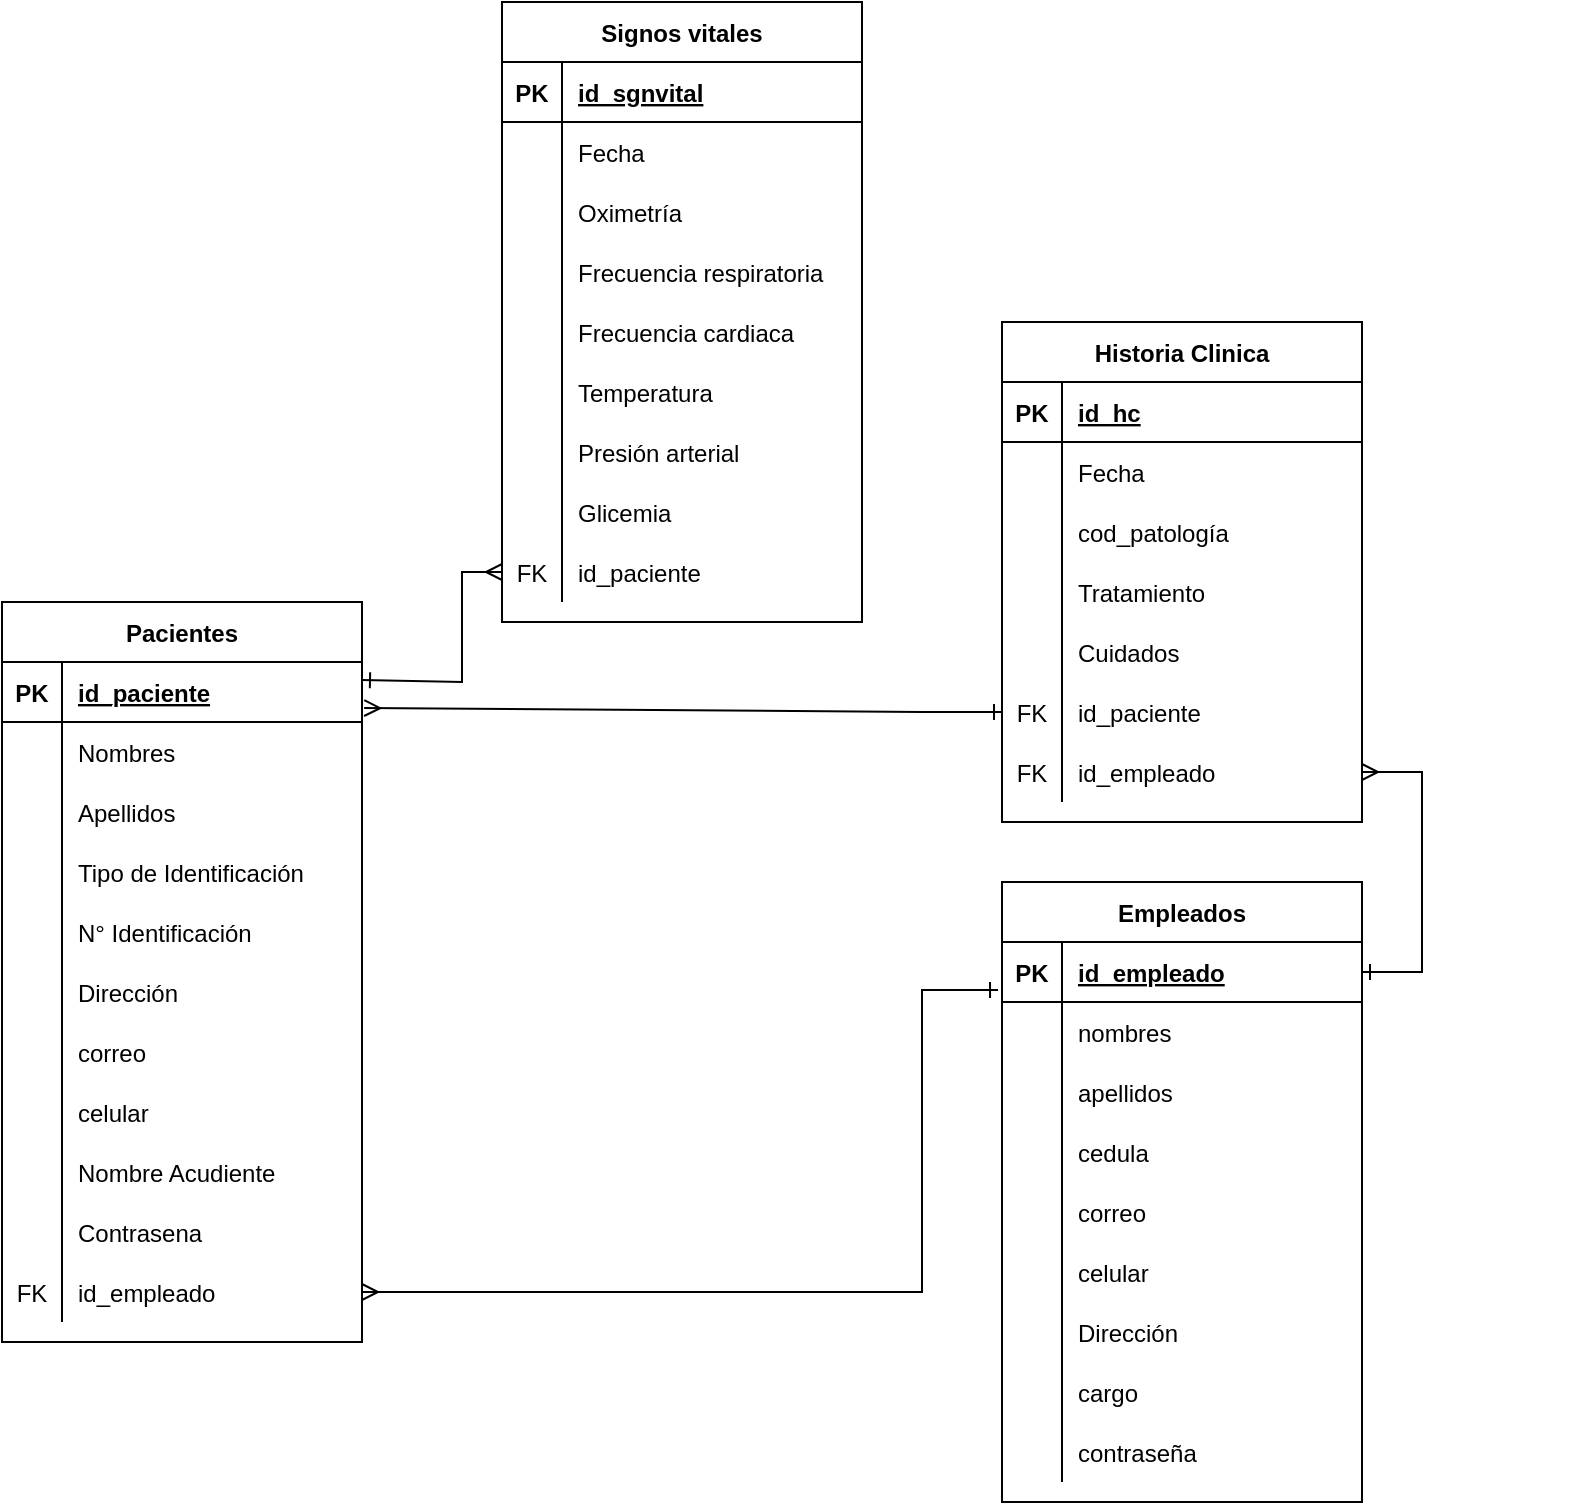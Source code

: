 <mxfile version="20.2.3" type="device"><diagram id="NNz3DD8L7ou6zCkOZiAb" name="Page-1"><mxGraphModel dx="794" dy="517" grid="1" gridSize="10" guides="1" tooltips="1" connect="1" arrows="1" fold="1" page="1" pageScale="1" pageWidth="1169" pageHeight="827" math="0" shadow="0"><root><mxCell id="0"/><mxCell id="1" parent="0"/><mxCell id="IgDiaBnBd-yjYz9Tlfdl-1" value="Empleados" style="shape=table;startSize=30;container=1;collapsible=1;childLayout=tableLayout;fixedRows=1;rowLines=0;fontStyle=1;align=center;resizeLast=1;" parent="1" vertex="1"><mxGeometry x="640" y="460" width="180" height="310" as="geometry"/></mxCell><mxCell id="IgDiaBnBd-yjYz9Tlfdl-2" value="" style="shape=tableRow;horizontal=0;startSize=0;swimlaneHead=0;swimlaneBody=0;fillColor=none;collapsible=0;dropTarget=0;points=[[0,0.5],[1,0.5]];portConstraint=eastwest;top=0;left=0;right=0;bottom=1;" parent="IgDiaBnBd-yjYz9Tlfdl-1" vertex="1"><mxGeometry y="30" width="180" height="30" as="geometry"/></mxCell><mxCell id="IgDiaBnBd-yjYz9Tlfdl-3" value="PK" style="shape=partialRectangle;connectable=0;fillColor=none;top=0;left=0;bottom=0;right=0;fontStyle=1;overflow=hidden;" parent="IgDiaBnBd-yjYz9Tlfdl-2" vertex="1"><mxGeometry width="30" height="30" as="geometry"><mxRectangle width="30" height="30" as="alternateBounds"/></mxGeometry></mxCell><mxCell id="IgDiaBnBd-yjYz9Tlfdl-4" value="id_empleado" style="shape=partialRectangle;connectable=0;fillColor=none;top=0;left=0;bottom=0;right=0;align=left;spacingLeft=6;fontStyle=5;overflow=hidden;" parent="IgDiaBnBd-yjYz9Tlfdl-2" vertex="1"><mxGeometry x="30" width="150" height="30" as="geometry"><mxRectangle width="150" height="30" as="alternateBounds"/></mxGeometry></mxCell><mxCell id="IgDiaBnBd-yjYz9Tlfdl-5" value="" style="shape=tableRow;horizontal=0;startSize=0;swimlaneHead=0;swimlaneBody=0;fillColor=none;collapsible=0;dropTarget=0;points=[[0,0.5],[1,0.5]];portConstraint=eastwest;top=0;left=0;right=0;bottom=0;" parent="IgDiaBnBd-yjYz9Tlfdl-1" vertex="1"><mxGeometry y="60" width="180" height="30" as="geometry"/></mxCell><mxCell id="IgDiaBnBd-yjYz9Tlfdl-6" value="" style="shape=partialRectangle;connectable=0;fillColor=none;top=0;left=0;bottom=0;right=0;editable=1;overflow=hidden;" parent="IgDiaBnBd-yjYz9Tlfdl-5" vertex="1"><mxGeometry width="30" height="30" as="geometry"><mxRectangle width="30" height="30" as="alternateBounds"/></mxGeometry></mxCell><mxCell id="IgDiaBnBd-yjYz9Tlfdl-7" value="nombres" style="shape=partialRectangle;connectable=0;fillColor=none;top=0;left=0;bottom=0;right=0;align=left;spacingLeft=6;overflow=hidden;" parent="IgDiaBnBd-yjYz9Tlfdl-5" vertex="1"><mxGeometry x="30" width="150" height="30" as="geometry"><mxRectangle width="150" height="30" as="alternateBounds"/></mxGeometry></mxCell><mxCell id="IgDiaBnBd-yjYz9Tlfdl-8" value="" style="shape=tableRow;horizontal=0;startSize=0;swimlaneHead=0;swimlaneBody=0;fillColor=none;collapsible=0;dropTarget=0;points=[[0,0.5],[1,0.5]];portConstraint=eastwest;top=0;left=0;right=0;bottom=0;" parent="IgDiaBnBd-yjYz9Tlfdl-1" vertex="1"><mxGeometry y="90" width="180" height="30" as="geometry"/></mxCell><mxCell id="IgDiaBnBd-yjYz9Tlfdl-9" value="" style="shape=partialRectangle;connectable=0;fillColor=none;top=0;left=0;bottom=0;right=0;editable=1;overflow=hidden;" parent="IgDiaBnBd-yjYz9Tlfdl-8" vertex="1"><mxGeometry width="30" height="30" as="geometry"><mxRectangle width="30" height="30" as="alternateBounds"/></mxGeometry></mxCell><mxCell id="IgDiaBnBd-yjYz9Tlfdl-10" value="apellidos" style="shape=partialRectangle;connectable=0;fillColor=none;top=0;left=0;bottom=0;right=0;align=left;spacingLeft=6;overflow=hidden;" parent="IgDiaBnBd-yjYz9Tlfdl-8" vertex="1"><mxGeometry x="30" width="150" height="30" as="geometry"><mxRectangle width="150" height="30" as="alternateBounds"/></mxGeometry></mxCell><mxCell id="s53nAYdj-gUBfBpe8zbl-1" value="" style="shape=tableRow;horizontal=0;startSize=0;swimlaneHead=0;swimlaneBody=0;fillColor=none;collapsible=0;dropTarget=0;points=[[0,0.5],[1,0.5]];portConstraint=eastwest;top=0;left=0;right=0;bottom=0;" parent="IgDiaBnBd-yjYz9Tlfdl-1" vertex="1"><mxGeometry y="120" width="180" height="30" as="geometry"/></mxCell><mxCell id="s53nAYdj-gUBfBpe8zbl-2" value="" style="shape=partialRectangle;connectable=0;fillColor=none;top=0;left=0;bottom=0;right=0;editable=1;overflow=hidden;" parent="s53nAYdj-gUBfBpe8zbl-1" vertex="1"><mxGeometry width="30" height="30" as="geometry"><mxRectangle width="30" height="30" as="alternateBounds"/></mxGeometry></mxCell><mxCell id="s53nAYdj-gUBfBpe8zbl-3" value="cedula" style="shape=partialRectangle;connectable=0;fillColor=none;top=0;left=0;bottom=0;right=0;align=left;spacingLeft=6;overflow=hidden;" parent="s53nAYdj-gUBfBpe8zbl-1" vertex="1"><mxGeometry x="30" width="150" height="30" as="geometry"><mxRectangle width="150" height="30" as="alternateBounds"/></mxGeometry></mxCell><mxCell id="s53nAYdj-gUBfBpe8zbl-4" value="" style="shape=tableRow;horizontal=0;startSize=0;swimlaneHead=0;swimlaneBody=0;fillColor=none;collapsible=0;dropTarget=0;points=[[0,0.5],[1,0.5]];portConstraint=eastwest;top=0;left=0;right=0;bottom=0;" parent="IgDiaBnBd-yjYz9Tlfdl-1" vertex="1"><mxGeometry y="150" width="180" height="30" as="geometry"/></mxCell><mxCell id="s53nAYdj-gUBfBpe8zbl-5" value="" style="shape=partialRectangle;connectable=0;fillColor=none;top=0;left=0;bottom=0;right=0;editable=1;overflow=hidden;" parent="s53nAYdj-gUBfBpe8zbl-4" vertex="1"><mxGeometry width="30" height="30" as="geometry"><mxRectangle width="30" height="30" as="alternateBounds"/></mxGeometry></mxCell><mxCell id="s53nAYdj-gUBfBpe8zbl-6" value="correo" style="shape=partialRectangle;connectable=0;fillColor=none;top=0;left=0;bottom=0;right=0;align=left;spacingLeft=6;overflow=hidden;" parent="s53nAYdj-gUBfBpe8zbl-4" vertex="1"><mxGeometry x="30" width="150" height="30" as="geometry"><mxRectangle width="150" height="30" as="alternateBounds"/></mxGeometry></mxCell><mxCell id="s53nAYdj-gUBfBpe8zbl-25" value="" style="shape=tableRow;horizontal=0;startSize=0;swimlaneHead=0;swimlaneBody=0;fillColor=none;collapsible=0;dropTarget=0;points=[[0,0.5],[1,0.5]];portConstraint=eastwest;top=0;left=0;right=0;bottom=0;" parent="IgDiaBnBd-yjYz9Tlfdl-1" vertex="1"><mxGeometry y="180" width="180" height="30" as="geometry"/></mxCell><mxCell id="s53nAYdj-gUBfBpe8zbl-26" value="" style="shape=partialRectangle;connectable=0;fillColor=none;top=0;left=0;bottom=0;right=0;editable=1;overflow=hidden;" parent="s53nAYdj-gUBfBpe8zbl-25" vertex="1"><mxGeometry width="30" height="30" as="geometry"><mxRectangle width="30" height="30" as="alternateBounds"/></mxGeometry></mxCell><mxCell id="s53nAYdj-gUBfBpe8zbl-27" value="celular" style="shape=partialRectangle;connectable=0;fillColor=none;top=0;left=0;bottom=0;right=0;align=left;spacingLeft=6;overflow=hidden;" parent="s53nAYdj-gUBfBpe8zbl-25" vertex="1"><mxGeometry x="30" width="150" height="30" as="geometry"><mxRectangle width="150" height="30" as="alternateBounds"/></mxGeometry></mxCell><mxCell id="s53nAYdj-gUBfBpe8zbl-7" value="" style="shape=tableRow;horizontal=0;startSize=0;swimlaneHead=0;swimlaneBody=0;fillColor=none;collapsible=0;dropTarget=0;points=[[0,0.5],[1,0.5]];portConstraint=eastwest;top=0;left=0;right=0;bottom=0;" parent="IgDiaBnBd-yjYz9Tlfdl-1" vertex="1"><mxGeometry y="210" width="180" height="30" as="geometry"/></mxCell><mxCell id="s53nAYdj-gUBfBpe8zbl-8" value="" style="shape=partialRectangle;connectable=0;fillColor=none;top=0;left=0;bottom=0;right=0;editable=1;overflow=hidden;" parent="s53nAYdj-gUBfBpe8zbl-7" vertex="1"><mxGeometry width="30" height="30" as="geometry"><mxRectangle width="30" height="30" as="alternateBounds"/></mxGeometry></mxCell><mxCell id="s53nAYdj-gUBfBpe8zbl-9" value="Dirección" style="shape=partialRectangle;connectable=0;fillColor=none;top=0;left=0;bottom=0;right=0;align=left;spacingLeft=6;overflow=hidden;" parent="s53nAYdj-gUBfBpe8zbl-7" vertex="1"><mxGeometry x="30" width="150" height="30" as="geometry"><mxRectangle width="150" height="30" as="alternateBounds"/></mxGeometry></mxCell><mxCell id="wLMt047ttv6mFF1Xsmte-7" value="" style="shape=tableRow;horizontal=0;startSize=0;swimlaneHead=0;swimlaneBody=0;fillColor=none;collapsible=0;dropTarget=0;points=[[0,0.5],[1,0.5]];portConstraint=eastwest;top=0;left=0;right=0;bottom=0;" parent="IgDiaBnBd-yjYz9Tlfdl-1" vertex="1"><mxGeometry y="240" width="180" height="30" as="geometry"/></mxCell><mxCell id="wLMt047ttv6mFF1Xsmte-8" value="" style="shape=partialRectangle;connectable=0;fillColor=none;top=0;left=0;bottom=0;right=0;editable=1;overflow=hidden;" parent="wLMt047ttv6mFF1Xsmte-7" vertex="1"><mxGeometry width="30" height="30" as="geometry"><mxRectangle width="30" height="30" as="alternateBounds"/></mxGeometry></mxCell><mxCell id="wLMt047ttv6mFF1Xsmte-9" value="cargo" style="shape=partialRectangle;connectable=0;fillColor=none;top=0;left=0;bottom=0;right=0;align=left;spacingLeft=6;overflow=hidden;" parent="wLMt047ttv6mFF1Xsmte-7" vertex="1"><mxGeometry x="30" width="150" height="30" as="geometry"><mxRectangle width="150" height="30" as="alternateBounds"/></mxGeometry></mxCell><mxCell id="wLMt047ttv6mFF1Xsmte-12" value="" style="shape=tableRow;horizontal=0;startSize=0;swimlaneHead=0;swimlaneBody=0;fillColor=none;collapsible=0;dropTarget=0;points=[[0,0.5],[1,0.5]];portConstraint=eastwest;top=0;left=0;right=0;bottom=0;" parent="IgDiaBnBd-yjYz9Tlfdl-1" vertex="1"><mxGeometry y="270" width="180" height="30" as="geometry"/></mxCell><mxCell id="wLMt047ttv6mFF1Xsmte-13" value="" style="shape=partialRectangle;connectable=0;fillColor=none;top=0;left=0;bottom=0;right=0;editable=1;overflow=hidden;" parent="wLMt047ttv6mFF1Xsmte-12" vertex="1"><mxGeometry width="30" height="30" as="geometry"><mxRectangle width="30" height="30" as="alternateBounds"/></mxGeometry></mxCell><mxCell id="wLMt047ttv6mFF1Xsmte-14" value="contraseña" style="shape=partialRectangle;connectable=0;fillColor=none;top=0;left=0;bottom=0;right=0;align=left;spacingLeft=6;overflow=hidden;" parent="wLMt047ttv6mFF1Xsmte-12" vertex="1"><mxGeometry x="30" width="150" height="30" as="geometry"><mxRectangle width="150" height="30" as="alternateBounds"/></mxGeometry></mxCell><mxCell id="s53nAYdj-gUBfBpe8zbl-28" value="Pacientes" style="shape=table;startSize=30;container=1;collapsible=1;childLayout=tableLayout;fixedRows=1;rowLines=0;fontStyle=1;align=center;resizeLast=1;" parent="1" vertex="1"><mxGeometry x="140" y="320" width="180" height="370" as="geometry"/></mxCell><mxCell id="s53nAYdj-gUBfBpe8zbl-29" value="" style="shape=tableRow;horizontal=0;startSize=0;swimlaneHead=0;swimlaneBody=0;fillColor=none;collapsible=0;dropTarget=0;points=[[0,0.5],[1,0.5]];portConstraint=eastwest;top=0;left=0;right=0;bottom=1;" parent="s53nAYdj-gUBfBpe8zbl-28" vertex="1"><mxGeometry y="30" width="180" height="30" as="geometry"/></mxCell><mxCell id="s53nAYdj-gUBfBpe8zbl-30" value="PK" style="shape=partialRectangle;connectable=0;fillColor=none;top=0;left=0;bottom=0;right=0;fontStyle=1;overflow=hidden;" parent="s53nAYdj-gUBfBpe8zbl-29" vertex="1"><mxGeometry width="30" height="30" as="geometry"><mxRectangle width="30" height="30" as="alternateBounds"/></mxGeometry></mxCell><mxCell id="s53nAYdj-gUBfBpe8zbl-31" value="id_paciente" style="shape=partialRectangle;connectable=0;fillColor=none;top=0;left=0;bottom=0;right=0;align=left;spacingLeft=6;fontStyle=5;overflow=hidden;" parent="s53nAYdj-gUBfBpe8zbl-29" vertex="1"><mxGeometry x="30" width="150" height="30" as="geometry"><mxRectangle width="150" height="30" as="alternateBounds"/></mxGeometry></mxCell><mxCell id="s53nAYdj-gUBfBpe8zbl-32" value="" style="shape=tableRow;horizontal=0;startSize=0;swimlaneHead=0;swimlaneBody=0;fillColor=none;collapsible=0;dropTarget=0;points=[[0,0.5],[1,0.5]];portConstraint=eastwest;top=0;left=0;right=0;bottom=0;" parent="s53nAYdj-gUBfBpe8zbl-28" vertex="1"><mxGeometry y="60" width="180" height="30" as="geometry"/></mxCell><mxCell id="s53nAYdj-gUBfBpe8zbl-33" value="" style="shape=partialRectangle;connectable=0;fillColor=none;top=0;left=0;bottom=0;right=0;editable=1;overflow=hidden;" parent="s53nAYdj-gUBfBpe8zbl-32" vertex="1"><mxGeometry width="30" height="30" as="geometry"><mxRectangle width="30" height="30" as="alternateBounds"/></mxGeometry></mxCell><mxCell id="s53nAYdj-gUBfBpe8zbl-34" value="Nombres" style="shape=partialRectangle;connectable=0;fillColor=none;top=0;left=0;bottom=0;right=0;align=left;spacingLeft=6;overflow=hidden;" parent="s53nAYdj-gUBfBpe8zbl-32" vertex="1"><mxGeometry x="30" width="150" height="30" as="geometry"><mxRectangle width="150" height="30" as="alternateBounds"/></mxGeometry></mxCell><mxCell id="s53nAYdj-gUBfBpe8zbl-35" value="" style="shape=tableRow;horizontal=0;startSize=0;swimlaneHead=0;swimlaneBody=0;fillColor=none;collapsible=0;dropTarget=0;points=[[0,0.5],[1,0.5]];portConstraint=eastwest;top=0;left=0;right=0;bottom=0;" parent="s53nAYdj-gUBfBpe8zbl-28" vertex="1"><mxGeometry y="90" width="180" height="30" as="geometry"/></mxCell><mxCell id="s53nAYdj-gUBfBpe8zbl-36" value="" style="shape=partialRectangle;connectable=0;fillColor=none;top=0;left=0;bottom=0;right=0;editable=1;overflow=hidden;" parent="s53nAYdj-gUBfBpe8zbl-35" vertex="1"><mxGeometry width="30" height="30" as="geometry"><mxRectangle width="30" height="30" as="alternateBounds"/></mxGeometry></mxCell><mxCell id="s53nAYdj-gUBfBpe8zbl-37" value="Apellidos" style="shape=partialRectangle;connectable=0;fillColor=none;top=0;left=0;bottom=0;right=0;align=left;spacingLeft=6;overflow=hidden;" parent="s53nAYdj-gUBfBpe8zbl-35" vertex="1"><mxGeometry x="30" width="150" height="30" as="geometry"><mxRectangle width="150" height="30" as="alternateBounds"/></mxGeometry></mxCell><mxCell id="s53nAYdj-gUBfBpe8zbl-41" value="" style="shape=tableRow;horizontal=0;startSize=0;swimlaneHead=0;swimlaneBody=0;fillColor=none;collapsible=0;dropTarget=0;points=[[0,0.5],[1,0.5]];portConstraint=eastwest;top=0;left=0;right=0;bottom=0;" parent="s53nAYdj-gUBfBpe8zbl-28" vertex="1"><mxGeometry y="120" width="180" height="30" as="geometry"/></mxCell><mxCell id="s53nAYdj-gUBfBpe8zbl-42" value="" style="shape=partialRectangle;connectable=0;fillColor=none;top=0;left=0;bottom=0;right=0;editable=1;overflow=hidden;" parent="s53nAYdj-gUBfBpe8zbl-41" vertex="1"><mxGeometry width="30" height="30" as="geometry"><mxRectangle width="30" height="30" as="alternateBounds"/></mxGeometry></mxCell><mxCell id="s53nAYdj-gUBfBpe8zbl-43" value="Tipo de Identificación" style="shape=partialRectangle;connectable=0;fillColor=none;top=0;left=0;bottom=0;right=0;align=left;spacingLeft=6;overflow=hidden;" parent="s53nAYdj-gUBfBpe8zbl-41" vertex="1"><mxGeometry x="30" width="150" height="30" as="geometry"><mxRectangle width="150" height="30" as="alternateBounds"/></mxGeometry></mxCell><mxCell id="s53nAYdj-gUBfBpe8zbl-44" value="" style="shape=tableRow;horizontal=0;startSize=0;swimlaneHead=0;swimlaneBody=0;fillColor=none;collapsible=0;dropTarget=0;points=[[0,0.5],[1,0.5]];portConstraint=eastwest;top=0;left=0;right=0;bottom=0;" parent="s53nAYdj-gUBfBpe8zbl-28" vertex="1"><mxGeometry y="150" width="180" height="30" as="geometry"/></mxCell><mxCell id="s53nAYdj-gUBfBpe8zbl-45" value="" style="shape=partialRectangle;connectable=0;fillColor=none;top=0;left=0;bottom=0;right=0;editable=1;overflow=hidden;" parent="s53nAYdj-gUBfBpe8zbl-44" vertex="1"><mxGeometry width="30" height="30" as="geometry"><mxRectangle width="30" height="30" as="alternateBounds"/></mxGeometry></mxCell><mxCell id="s53nAYdj-gUBfBpe8zbl-46" value="N° Identificación" style="shape=partialRectangle;connectable=0;fillColor=none;top=0;left=0;bottom=0;right=0;align=left;spacingLeft=6;overflow=hidden;" parent="s53nAYdj-gUBfBpe8zbl-44" vertex="1"><mxGeometry x="30" width="150" height="30" as="geometry"><mxRectangle width="150" height="30" as="alternateBounds"/></mxGeometry></mxCell><mxCell id="s53nAYdj-gUBfBpe8zbl-47" value="" style="shape=tableRow;horizontal=0;startSize=0;swimlaneHead=0;swimlaneBody=0;fillColor=none;collapsible=0;dropTarget=0;points=[[0,0.5],[1,0.5]];portConstraint=eastwest;top=0;left=0;right=0;bottom=0;" parent="s53nAYdj-gUBfBpe8zbl-28" vertex="1"><mxGeometry y="180" width="180" height="30" as="geometry"/></mxCell><mxCell id="s53nAYdj-gUBfBpe8zbl-48" value="" style="shape=partialRectangle;connectable=0;fillColor=none;top=0;left=0;bottom=0;right=0;editable=1;overflow=hidden;" parent="s53nAYdj-gUBfBpe8zbl-47" vertex="1"><mxGeometry width="30" height="30" as="geometry"><mxRectangle width="30" height="30" as="alternateBounds"/></mxGeometry></mxCell><mxCell id="s53nAYdj-gUBfBpe8zbl-49" value="Dirección" style="shape=partialRectangle;connectable=0;fillColor=none;top=0;left=0;bottom=0;right=0;align=left;spacingLeft=6;overflow=hidden;" parent="s53nAYdj-gUBfBpe8zbl-47" vertex="1"><mxGeometry x="30" width="150" height="30" as="geometry"><mxRectangle width="150" height="30" as="alternateBounds"/></mxGeometry></mxCell><mxCell id="s53nAYdj-gUBfBpe8zbl-50" value="" style="shape=tableRow;horizontal=0;startSize=0;swimlaneHead=0;swimlaneBody=0;fillColor=none;collapsible=0;dropTarget=0;points=[[0,0.5],[1,0.5]];portConstraint=eastwest;top=0;left=0;right=0;bottom=0;" parent="s53nAYdj-gUBfBpe8zbl-28" vertex="1"><mxGeometry y="210" width="180" height="30" as="geometry"/></mxCell><mxCell id="s53nAYdj-gUBfBpe8zbl-51" value="" style="shape=partialRectangle;connectable=0;fillColor=none;top=0;left=0;bottom=0;right=0;editable=1;overflow=hidden;" parent="s53nAYdj-gUBfBpe8zbl-50" vertex="1"><mxGeometry width="30" height="30" as="geometry"><mxRectangle width="30" height="30" as="alternateBounds"/></mxGeometry></mxCell><mxCell id="s53nAYdj-gUBfBpe8zbl-52" value="correo" style="shape=partialRectangle;connectable=0;fillColor=none;top=0;left=0;bottom=0;right=0;align=left;spacingLeft=6;overflow=hidden;" parent="s53nAYdj-gUBfBpe8zbl-50" vertex="1"><mxGeometry x="30" width="150" height="30" as="geometry"><mxRectangle width="150" height="30" as="alternateBounds"/></mxGeometry></mxCell><mxCell id="s53nAYdj-gUBfBpe8zbl-53" value="" style="shape=tableRow;horizontal=0;startSize=0;swimlaneHead=0;swimlaneBody=0;fillColor=none;collapsible=0;dropTarget=0;points=[[0,0.5],[1,0.5]];portConstraint=eastwest;top=0;left=0;right=0;bottom=0;" parent="s53nAYdj-gUBfBpe8zbl-28" vertex="1"><mxGeometry y="240" width="180" height="30" as="geometry"/></mxCell><mxCell id="s53nAYdj-gUBfBpe8zbl-54" value="" style="shape=partialRectangle;connectable=0;fillColor=none;top=0;left=0;bottom=0;right=0;editable=1;overflow=hidden;" parent="s53nAYdj-gUBfBpe8zbl-53" vertex="1"><mxGeometry width="30" height="30" as="geometry"><mxRectangle width="30" height="30" as="alternateBounds"/></mxGeometry></mxCell><mxCell id="s53nAYdj-gUBfBpe8zbl-55" value="celular" style="shape=partialRectangle;connectable=0;fillColor=none;top=0;left=0;bottom=0;right=0;align=left;spacingLeft=6;overflow=hidden;" parent="s53nAYdj-gUBfBpe8zbl-53" vertex="1"><mxGeometry x="30" width="150" height="30" as="geometry"><mxRectangle width="150" height="30" as="alternateBounds"/></mxGeometry></mxCell><mxCell id="s53nAYdj-gUBfBpe8zbl-56" value="" style="shape=tableRow;horizontal=0;startSize=0;swimlaneHead=0;swimlaneBody=0;fillColor=none;collapsible=0;dropTarget=0;points=[[0,0.5],[1,0.5]];portConstraint=eastwest;top=0;left=0;right=0;bottom=0;" parent="s53nAYdj-gUBfBpe8zbl-28" vertex="1"><mxGeometry y="270" width="180" height="30" as="geometry"/></mxCell><mxCell id="s53nAYdj-gUBfBpe8zbl-57" value="" style="shape=partialRectangle;connectable=0;fillColor=none;top=0;left=0;bottom=0;right=0;editable=1;overflow=hidden;" parent="s53nAYdj-gUBfBpe8zbl-56" vertex="1"><mxGeometry width="30" height="30" as="geometry"><mxRectangle width="30" height="30" as="alternateBounds"/></mxGeometry></mxCell><mxCell id="s53nAYdj-gUBfBpe8zbl-58" value="Nombre Acudiente" style="shape=partialRectangle;connectable=0;fillColor=none;top=0;left=0;bottom=0;right=0;align=left;spacingLeft=6;overflow=hidden;" parent="s53nAYdj-gUBfBpe8zbl-56" vertex="1"><mxGeometry x="30" width="150" height="30" as="geometry"><mxRectangle width="150" height="30" as="alternateBounds"/></mxGeometry></mxCell><mxCell id="wLMt047ttv6mFF1Xsmte-1" value="" style="shape=tableRow;horizontal=0;startSize=0;swimlaneHead=0;swimlaneBody=0;fillColor=none;collapsible=0;dropTarget=0;points=[[0,0.5],[1,0.5]];portConstraint=eastwest;top=0;left=0;right=0;bottom=0;" parent="s53nAYdj-gUBfBpe8zbl-28" vertex="1"><mxGeometry y="300" width="180" height="30" as="geometry"/></mxCell><mxCell id="wLMt047ttv6mFF1Xsmte-2" value="" style="shape=partialRectangle;connectable=0;fillColor=none;top=0;left=0;bottom=0;right=0;editable=1;overflow=hidden;" parent="wLMt047ttv6mFF1Xsmte-1" vertex="1"><mxGeometry width="30" height="30" as="geometry"><mxRectangle width="30" height="30" as="alternateBounds"/></mxGeometry></mxCell><mxCell id="wLMt047ttv6mFF1Xsmte-3" value="Contrasena" style="shape=partialRectangle;connectable=0;fillColor=none;top=0;left=0;bottom=0;right=0;align=left;spacingLeft=6;overflow=hidden;" parent="wLMt047ttv6mFF1Xsmte-1" vertex="1"><mxGeometry x="30" width="150" height="30" as="geometry"><mxRectangle width="150" height="30" as="alternateBounds"/></mxGeometry></mxCell><mxCell id="wLMt047ttv6mFF1Xsmte-4" value="" style="shape=tableRow;horizontal=0;startSize=0;swimlaneHead=0;swimlaneBody=0;fillColor=none;collapsible=0;dropTarget=0;points=[[0,0.5],[1,0.5]];portConstraint=eastwest;top=0;left=0;right=0;bottom=0;" parent="s53nAYdj-gUBfBpe8zbl-28" vertex="1"><mxGeometry y="330" width="180" height="30" as="geometry"/></mxCell><mxCell id="wLMt047ttv6mFF1Xsmte-5" value="FK" style="shape=partialRectangle;connectable=0;fillColor=none;top=0;left=0;bottom=0;right=0;editable=1;overflow=hidden;" parent="wLMt047ttv6mFF1Xsmte-4" vertex="1"><mxGeometry width="30" height="30" as="geometry"><mxRectangle width="30" height="30" as="alternateBounds"/></mxGeometry></mxCell><mxCell id="wLMt047ttv6mFF1Xsmte-6" value="id_empleado" style="shape=partialRectangle;connectable=0;fillColor=none;top=0;left=0;bottom=0;right=0;align=left;spacingLeft=6;overflow=hidden;" parent="wLMt047ttv6mFF1Xsmte-4" vertex="1"><mxGeometry x="30" width="150" height="30" as="geometry"><mxRectangle width="150" height="30" as="alternateBounds"/></mxGeometry></mxCell><mxCell id="s53nAYdj-gUBfBpe8zbl-91" value="Historia Clinica" style="shape=table;startSize=30;container=1;collapsible=1;childLayout=tableLayout;fixedRows=1;rowLines=0;fontStyle=1;align=center;resizeLast=1;" parent="1" vertex="1"><mxGeometry x="640" y="180" width="180" height="250" as="geometry"/></mxCell><mxCell id="s53nAYdj-gUBfBpe8zbl-92" value="" style="shape=tableRow;horizontal=0;startSize=0;swimlaneHead=0;swimlaneBody=0;fillColor=none;collapsible=0;dropTarget=0;points=[[0,0.5],[1,0.5]];portConstraint=eastwest;top=0;left=0;right=0;bottom=1;" parent="s53nAYdj-gUBfBpe8zbl-91" vertex="1"><mxGeometry y="30" width="180" height="30" as="geometry"/></mxCell><mxCell id="s53nAYdj-gUBfBpe8zbl-93" value="PK" style="shape=partialRectangle;connectable=0;fillColor=none;top=0;left=0;bottom=0;right=0;fontStyle=1;overflow=hidden;" parent="s53nAYdj-gUBfBpe8zbl-92" vertex="1"><mxGeometry width="30" height="30" as="geometry"><mxRectangle width="30" height="30" as="alternateBounds"/></mxGeometry></mxCell><mxCell id="s53nAYdj-gUBfBpe8zbl-94" value="id_hc" style="shape=partialRectangle;connectable=0;fillColor=none;top=0;left=0;bottom=0;right=0;align=left;spacingLeft=6;fontStyle=5;overflow=hidden;" parent="s53nAYdj-gUBfBpe8zbl-92" vertex="1"><mxGeometry x="30" width="150" height="30" as="geometry"><mxRectangle width="150" height="30" as="alternateBounds"/></mxGeometry></mxCell><mxCell id="s53nAYdj-gUBfBpe8zbl-101" value="" style="shape=tableRow;horizontal=0;startSize=0;swimlaneHead=0;swimlaneBody=0;fillColor=none;collapsible=0;dropTarget=0;points=[[0,0.5],[1,0.5]];portConstraint=eastwest;top=0;left=0;right=0;bottom=0;" parent="s53nAYdj-gUBfBpe8zbl-91" vertex="1"><mxGeometry y="60" width="180" height="30" as="geometry"/></mxCell><mxCell id="s53nAYdj-gUBfBpe8zbl-102" value="" style="shape=partialRectangle;connectable=0;fillColor=none;top=0;left=0;bottom=0;right=0;editable=1;overflow=hidden;" parent="s53nAYdj-gUBfBpe8zbl-101" vertex="1"><mxGeometry width="30" height="30" as="geometry"><mxRectangle width="30" height="30" as="alternateBounds"/></mxGeometry></mxCell><mxCell id="s53nAYdj-gUBfBpe8zbl-103" value="Fecha" style="shape=partialRectangle;connectable=0;fillColor=none;top=0;left=0;bottom=0;right=0;align=left;spacingLeft=6;overflow=hidden;" parent="s53nAYdj-gUBfBpe8zbl-101" vertex="1"><mxGeometry x="30" width="150" height="30" as="geometry"><mxRectangle width="150" height="30" as="alternateBounds"/></mxGeometry></mxCell><mxCell id="rhYAJwVFbM44Cssl1AuT-109" value="" style="shape=tableRow;horizontal=0;startSize=0;swimlaneHead=0;swimlaneBody=0;fillColor=none;collapsible=0;dropTarget=0;points=[[0,0.5],[1,0.5]];portConstraint=eastwest;top=0;left=0;right=0;bottom=0;" parent="s53nAYdj-gUBfBpe8zbl-91" vertex="1"><mxGeometry y="90" width="180" height="30" as="geometry"/></mxCell><mxCell id="rhYAJwVFbM44Cssl1AuT-110" value="" style="shape=partialRectangle;connectable=0;fillColor=none;top=0;left=0;bottom=0;right=0;editable=1;overflow=hidden;" parent="rhYAJwVFbM44Cssl1AuT-109" vertex="1"><mxGeometry width="30" height="30" as="geometry"><mxRectangle width="30" height="30" as="alternateBounds"/></mxGeometry></mxCell><mxCell id="rhYAJwVFbM44Cssl1AuT-111" value="cod_patología" style="shape=partialRectangle;connectable=0;fillColor=none;top=0;left=0;bottom=0;right=0;align=left;spacingLeft=6;overflow=hidden;" parent="rhYAJwVFbM44Cssl1AuT-109" vertex="1"><mxGeometry x="30" width="150" height="30" as="geometry"><mxRectangle width="150" height="30" as="alternateBounds"/></mxGeometry></mxCell><mxCell id="s53nAYdj-gUBfBpe8zbl-107" value="" style="shape=tableRow;horizontal=0;startSize=0;swimlaneHead=0;swimlaneBody=0;fillColor=none;collapsible=0;dropTarget=0;points=[[0,0.5],[1,0.5]];portConstraint=eastwest;top=0;left=0;right=0;bottom=0;" parent="s53nAYdj-gUBfBpe8zbl-91" vertex="1"><mxGeometry y="120" width="180" height="30" as="geometry"/></mxCell><mxCell id="s53nAYdj-gUBfBpe8zbl-108" value="" style="shape=partialRectangle;connectable=0;fillColor=none;top=0;left=0;bottom=0;right=0;editable=1;overflow=hidden;" parent="s53nAYdj-gUBfBpe8zbl-107" vertex="1"><mxGeometry width="30" height="30" as="geometry"><mxRectangle width="30" height="30" as="alternateBounds"/></mxGeometry></mxCell><mxCell id="s53nAYdj-gUBfBpe8zbl-109" value="Tratamiento" style="shape=partialRectangle;connectable=0;fillColor=none;top=0;left=0;bottom=0;right=0;align=left;spacingLeft=6;overflow=hidden;" parent="s53nAYdj-gUBfBpe8zbl-107" vertex="1"><mxGeometry x="30" width="150" height="30" as="geometry"><mxRectangle width="150" height="30" as="alternateBounds"/></mxGeometry></mxCell><mxCell id="sg9_colGLXRA99MfdJF0-13" value="" style="shape=tableRow;horizontal=0;startSize=0;swimlaneHead=0;swimlaneBody=0;fillColor=none;collapsible=0;dropTarget=0;points=[[0,0.5],[1,0.5]];portConstraint=eastwest;top=0;left=0;right=0;bottom=0;" parent="s53nAYdj-gUBfBpe8zbl-91" vertex="1"><mxGeometry y="150" width="180" height="30" as="geometry"/></mxCell><mxCell id="sg9_colGLXRA99MfdJF0-14" value="" style="shape=partialRectangle;connectable=0;fillColor=none;top=0;left=0;bottom=0;right=0;editable=1;overflow=hidden;" parent="sg9_colGLXRA99MfdJF0-13" vertex="1"><mxGeometry width="30" height="30" as="geometry"><mxRectangle width="30" height="30" as="alternateBounds"/></mxGeometry></mxCell><mxCell id="sg9_colGLXRA99MfdJF0-15" value="Cuidados" style="shape=partialRectangle;connectable=0;fillColor=none;top=0;left=0;bottom=0;right=0;align=left;spacingLeft=6;overflow=hidden;" parent="sg9_colGLXRA99MfdJF0-13" vertex="1"><mxGeometry x="30" width="150" height="30" as="geometry"><mxRectangle width="150" height="30" as="alternateBounds"/></mxGeometry></mxCell><mxCell id="rhYAJwVFbM44Cssl1AuT-94" value="" style="shape=tableRow;horizontal=0;startSize=0;swimlaneHead=0;swimlaneBody=0;fillColor=none;collapsible=0;dropTarget=0;points=[[0,0.5],[1,0.5]];portConstraint=eastwest;top=0;left=0;right=0;bottom=0;" parent="s53nAYdj-gUBfBpe8zbl-91" vertex="1"><mxGeometry y="180" width="180" height="30" as="geometry"/></mxCell><mxCell id="rhYAJwVFbM44Cssl1AuT-95" value="FK" style="shape=partialRectangle;connectable=0;fillColor=none;top=0;left=0;bottom=0;right=0;editable=1;overflow=hidden;" parent="rhYAJwVFbM44Cssl1AuT-94" vertex="1"><mxGeometry width="30" height="30" as="geometry"><mxRectangle width="30" height="30" as="alternateBounds"/></mxGeometry></mxCell><mxCell id="rhYAJwVFbM44Cssl1AuT-96" value="id_paciente" style="shape=partialRectangle;connectable=0;fillColor=none;top=0;left=0;bottom=0;right=0;align=left;spacingLeft=6;overflow=hidden;" parent="rhYAJwVFbM44Cssl1AuT-94" vertex="1"><mxGeometry x="30" width="150" height="30" as="geometry"><mxRectangle width="150" height="30" as="alternateBounds"/></mxGeometry></mxCell><mxCell id="rhYAJwVFbM44Cssl1AuT-106" value="" style="shape=tableRow;horizontal=0;startSize=0;swimlaneHead=0;swimlaneBody=0;fillColor=none;collapsible=0;dropTarget=0;points=[[0,0.5],[1,0.5]];portConstraint=eastwest;top=0;left=0;right=0;bottom=0;" parent="s53nAYdj-gUBfBpe8zbl-91" vertex="1"><mxGeometry y="210" width="180" height="30" as="geometry"/></mxCell><mxCell id="rhYAJwVFbM44Cssl1AuT-107" value="FK" style="shape=partialRectangle;connectable=0;fillColor=none;top=0;left=0;bottom=0;right=0;editable=1;overflow=hidden;" parent="rhYAJwVFbM44Cssl1AuT-106" vertex="1"><mxGeometry width="30" height="30" as="geometry"><mxRectangle width="30" height="30" as="alternateBounds"/></mxGeometry></mxCell><mxCell id="rhYAJwVFbM44Cssl1AuT-108" value="id_empleado" style="shape=partialRectangle;connectable=0;fillColor=none;top=0;left=0;bottom=0;right=0;align=left;spacingLeft=6;overflow=hidden;" parent="rhYAJwVFbM44Cssl1AuT-106" vertex="1"><mxGeometry x="30" width="150" height="30" as="geometry"><mxRectangle width="150" height="30" as="alternateBounds"/></mxGeometry></mxCell><mxCell id="rhYAJwVFbM44Cssl1AuT-28" value="" style="endArrow=ERone;html=1;rounded=0;entryX=0;entryY=0.5;entryDx=0;entryDy=0;startArrow=ERmany;startFill=0;endFill=0;exitX=1.006;exitY=0.767;exitDx=0;exitDy=0;exitPerimeter=0;" parent="1" source="s53nAYdj-gUBfBpe8zbl-29" target="rhYAJwVFbM44Cssl1AuT-94" edge="1"><mxGeometry relative="1" as="geometry"><mxPoint x="320" y="378" as="sourcePoint"/><mxPoint x="440" y="455" as="targetPoint"/><Array as="points"><mxPoint x="600" y="375"/></Array></mxGeometry></mxCell><mxCell id="rhYAJwVFbM44Cssl1AuT-57" value="Signos vitales" style="shape=table;startSize=30;container=1;collapsible=1;childLayout=tableLayout;fixedRows=1;rowLines=0;fontStyle=1;align=center;resizeLast=1;" parent="1" vertex="1"><mxGeometry x="390" y="20" width="180" height="310" as="geometry"/></mxCell><mxCell id="rhYAJwVFbM44Cssl1AuT-58" value="" style="shape=tableRow;horizontal=0;startSize=0;swimlaneHead=0;swimlaneBody=0;fillColor=none;collapsible=0;dropTarget=0;points=[[0,0.5],[1,0.5]];portConstraint=eastwest;top=0;left=0;right=0;bottom=1;" parent="rhYAJwVFbM44Cssl1AuT-57" vertex="1"><mxGeometry y="30" width="180" height="30" as="geometry"/></mxCell><mxCell id="rhYAJwVFbM44Cssl1AuT-59" value="PK" style="shape=partialRectangle;connectable=0;fillColor=none;top=0;left=0;bottom=0;right=0;fontStyle=1;overflow=hidden;" parent="rhYAJwVFbM44Cssl1AuT-58" vertex="1"><mxGeometry width="30" height="30" as="geometry"><mxRectangle width="30" height="30" as="alternateBounds"/></mxGeometry></mxCell><mxCell id="rhYAJwVFbM44Cssl1AuT-60" value="id_sgnvital" style="shape=partialRectangle;connectable=0;fillColor=none;top=0;left=0;bottom=0;right=0;align=left;spacingLeft=6;fontStyle=5;overflow=hidden;" parent="rhYAJwVFbM44Cssl1AuT-58" vertex="1"><mxGeometry x="30" width="150" height="30" as="geometry"><mxRectangle width="150" height="30" as="alternateBounds"/></mxGeometry></mxCell><mxCell id="rhYAJwVFbM44Cssl1AuT-67" value="" style="shape=tableRow;horizontal=0;startSize=0;swimlaneHead=0;swimlaneBody=0;fillColor=none;collapsible=0;dropTarget=0;points=[[0,0.5],[1,0.5]];portConstraint=eastwest;top=0;left=0;right=0;bottom=0;" parent="rhYAJwVFbM44Cssl1AuT-57" vertex="1"><mxGeometry y="60" width="180" height="30" as="geometry"/></mxCell><mxCell id="rhYAJwVFbM44Cssl1AuT-68" value="" style="shape=partialRectangle;connectable=0;fillColor=none;top=0;left=0;bottom=0;right=0;editable=1;overflow=hidden;" parent="rhYAJwVFbM44Cssl1AuT-67" vertex="1"><mxGeometry width="30" height="30" as="geometry"><mxRectangle width="30" height="30" as="alternateBounds"/></mxGeometry></mxCell><mxCell id="rhYAJwVFbM44Cssl1AuT-69" value="Fecha" style="shape=partialRectangle;connectable=0;fillColor=none;top=0;left=0;bottom=0;right=0;align=left;spacingLeft=6;overflow=hidden;" parent="rhYAJwVFbM44Cssl1AuT-67" vertex="1"><mxGeometry x="30" width="150" height="30" as="geometry"><mxRectangle width="150" height="30" as="alternateBounds"/></mxGeometry></mxCell><mxCell id="6uC9U8BGgPW5ncAc7qnw-1" value="" style="shape=tableRow;horizontal=0;startSize=0;swimlaneHead=0;swimlaneBody=0;fillColor=none;collapsible=0;dropTarget=0;points=[[0,0.5],[1,0.5]];portConstraint=eastwest;top=0;left=0;right=0;bottom=0;" parent="rhYAJwVFbM44Cssl1AuT-57" vertex="1"><mxGeometry y="90" width="180" height="30" as="geometry"/></mxCell><mxCell id="6uC9U8BGgPW5ncAc7qnw-2" value="" style="shape=partialRectangle;connectable=0;fillColor=none;top=0;left=0;bottom=0;right=0;editable=1;overflow=hidden;" parent="6uC9U8BGgPW5ncAc7qnw-1" vertex="1"><mxGeometry width="30" height="30" as="geometry"><mxRectangle width="30" height="30" as="alternateBounds"/></mxGeometry></mxCell><mxCell id="6uC9U8BGgPW5ncAc7qnw-3" value="Oximetría" style="shape=partialRectangle;connectable=0;fillColor=none;top=0;left=0;bottom=0;right=0;align=left;spacingLeft=6;overflow=hidden;" parent="6uC9U8BGgPW5ncAc7qnw-1" vertex="1"><mxGeometry x="30" width="150" height="30" as="geometry"><mxRectangle width="150" height="30" as="alternateBounds"/></mxGeometry></mxCell><mxCell id="rhYAJwVFbM44Cssl1AuT-70" value="" style="shape=tableRow;horizontal=0;startSize=0;swimlaneHead=0;swimlaneBody=0;fillColor=none;collapsible=0;dropTarget=0;points=[[0,0.5],[1,0.5]];portConstraint=eastwest;top=0;left=0;right=0;bottom=0;" parent="rhYAJwVFbM44Cssl1AuT-57" vertex="1"><mxGeometry y="120" width="180" height="30" as="geometry"/></mxCell><mxCell id="rhYAJwVFbM44Cssl1AuT-71" value="" style="shape=partialRectangle;connectable=0;fillColor=none;top=0;left=0;bottom=0;right=0;editable=1;overflow=hidden;" parent="rhYAJwVFbM44Cssl1AuT-70" vertex="1"><mxGeometry width="30" height="30" as="geometry"><mxRectangle width="30" height="30" as="alternateBounds"/></mxGeometry></mxCell><mxCell id="rhYAJwVFbM44Cssl1AuT-72" value="Frecuencia respiratoria" style="shape=partialRectangle;connectable=0;fillColor=none;top=0;left=0;bottom=0;right=0;align=left;spacingLeft=6;overflow=hidden;" parent="rhYAJwVFbM44Cssl1AuT-70" vertex="1"><mxGeometry x="30" width="150" height="30" as="geometry"><mxRectangle width="150" height="30" as="alternateBounds"/></mxGeometry></mxCell><mxCell id="rhYAJwVFbM44Cssl1AuT-73" value="" style="shape=tableRow;horizontal=0;startSize=0;swimlaneHead=0;swimlaneBody=0;fillColor=none;collapsible=0;dropTarget=0;points=[[0,0.5],[1,0.5]];portConstraint=eastwest;top=0;left=0;right=0;bottom=0;" parent="rhYAJwVFbM44Cssl1AuT-57" vertex="1"><mxGeometry y="150" width="180" height="30" as="geometry"/></mxCell><mxCell id="rhYAJwVFbM44Cssl1AuT-74" value="" style="shape=partialRectangle;connectable=0;fillColor=none;top=0;left=0;bottom=0;right=0;editable=1;overflow=hidden;" parent="rhYAJwVFbM44Cssl1AuT-73" vertex="1"><mxGeometry width="30" height="30" as="geometry"><mxRectangle width="30" height="30" as="alternateBounds"/></mxGeometry></mxCell><mxCell id="rhYAJwVFbM44Cssl1AuT-75" value="Frecuencia cardiaca" style="shape=partialRectangle;connectable=0;fillColor=none;top=0;left=0;bottom=0;right=0;align=left;spacingLeft=6;overflow=hidden;" parent="rhYAJwVFbM44Cssl1AuT-73" vertex="1"><mxGeometry x="30" width="150" height="30" as="geometry"><mxRectangle width="150" height="30" as="alternateBounds"/></mxGeometry></mxCell><mxCell id="rhYAJwVFbM44Cssl1AuT-79" value="" style="shape=tableRow;horizontal=0;startSize=0;swimlaneHead=0;swimlaneBody=0;fillColor=none;collapsible=0;dropTarget=0;points=[[0,0.5],[1,0.5]];portConstraint=eastwest;top=0;left=0;right=0;bottom=0;" parent="rhYAJwVFbM44Cssl1AuT-57" vertex="1"><mxGeometry y="180" width="180" height="30" as="geometry"/></mxCell><mxCell id="rhYAJwVFbM44Cssl1AuT-80" value="" style="shape=partialRectangle;connectable=0;fillColor=none;top=0;left=0;bottom=0;right=0;editable=1;overflow=hidden;" parent="rhYAJwVFbM44Cssl1AuT-79" vertex="1"><mxGeometry width="30" height="30" as="geometry"><mxRectangle width="30" height="30" as="alternateBounds"/></mxGeometry></mxCell><mxCell id="rhYAJwVFbM44Cssl1AuT-81" value="Temperatura" style="shape=partialRectangle;connectable=0;fillColor=none;top=0;left=0;bottom=0;right=0;align=left;spacingLeft=6;overflow=hidden;" parent="rhYAJwVFbM44Cssl1AuT-79" vertex="1"><mxGeometry x="30" width="150" height="30" as="geometry"><mxRectangle width="150" height="30" as="alternateBounds"/></mxGeometry></mxCell><mxCell id="rhYAJwVFbM44Cssl1AuT-82" value="" style="shape=tableRow;horizontal=0;startSize=0;swimlaneHead=0;swimlaneBody=0;fillColor=none;collapsible=0;dropTarget=0;points=[[0,0.5],[1,0.5]];portConstraint=eastwest;top=0;left=0;right=0;bottom=0;" parent="rhYAJwVFbM44Cssl1AuT-57" vertex="1"><mxGeometry y="210" width="180" height="30" as="geometry"/></mxCell><mxCell id="rhYAJwVFbM44Cssl1AuT-83" value="" style="shape=partialRectangle;connectable=0;fillColor=none;top=0;left=0;bottom=0;right=0;editable=1;overflow=hidden;" parent="rhYAJwVFbM44Cssl1AuT-82" vertex="1"><mxGeometry width="30" height="30" as="geometry"><mxRectangle width="30" height="30" as="alternateBounds"/></mxGeometry></mxCell><mxCell id="rhYAJwVFbM44Cssl1AuT-84" value="Presión arterial" style="shape=partialRectangle;connectable=0;fillColor=none;top=0;left=0;bottom=0;right=0;align=left;spacingLeft=6;overflow=hidden;" parent="rhYAJwVFbM44Cssl1AuT-82" vertex="1"><mxGeometry x="30" width="150" height="30" as="geometry"><mxRectangle width="150" height="30" as="alternateBounds"/></mxGeometry></mxCell><mxCell id="rhYAJwVFbM44Cssl1AuT-85" value="" style="shape=tableRow;horizontal=0;startSize=0;swimlaneHead=0;swimlaneBody=0;fillColor=none;collapsible=0;dropTarget=0;points=[[0,0.5],[1,0.5]];portConstraint=eastwest;top=0;left=0;right=0;bottom=0;" parent="rhYAJwVFbM44Cssl1AuT-57" vertex="1"><mxGeometry y="240" width="180" height="30" as="geometry"/></mxCell><mxCell id="rhYAJwVFbM44Cssl1AuT-86" value="" style="shape=partialRectangle;connectable=0;fillColor=none;top=0;left=0;bottom=0;right=0;editable=1;overflow=hidden;" parent="rhYAJwVFbM44Cssl1AuT-85" vertex="1"><mxGeometry width="30" height="30" as="geometry"><mxRectangle width="30" height="30" as="alternateBounds"/></mxGeometry></mxCell><mxCell id="rhYAJwVFbM44Cssl1AuT-87" value="Glicemia" style="shape=partialRectangle;connectable=0;fillColor=none;top=0;left=0;bottom=0;right=0;align=left;spacingLeft=6;overflow=hidden;" parent="rhYAJwVFbM44Cssl1AuT-85" vertex="1"><mxGeometry x="30" width="150" height="30" as="geometry"><mxRectangle width="150" height="30" as="alternateBounds"/></mxGeometry></mxCell><mxCell id="rhYAJwVFbM44Cssl1AuT-91" value="" style="shape=tableRow;horizontal=0;startSize=0;swimlaneHead=0;swimlaneBody=0;fillColor=none;collapsible=0;dropTarget=0;points=[[0,0.5],[1,0.5]];portConstraint=eastwest;top=0;left=0;right=0;bottom=0;" parent="rhYAJwVFbM44Cssl1AuT-57" vertex="1"><mxGeometry y="270" width="180" height="30" as="geometry"/></mxCell><mxCell id="rhYAJwVFbM44Cssl1AuT-92" value="FK" style="shape=partialRectangle;connectable=0;fillColor=none;top=0;left=0;bottom=0;right=0;editable=1;overflow=hidden;" parent="rhYAJwVFbM44Cssl1AuT-91" vertex="1"><mxGeometry width="30" height="30" as="geometry"><mxRectangle width="30" height="30" as="alternateBounds"/></mxGeometry></mxCell><mxCell id="rhYAJwVFbM44Cssl1AuT-93" value="id_paciente" style="shape=partialRectangle;connectable=0;fillColor=none;top=0;left=0;bottom=0;right=0;align=left;spacingLeft=6;overflow=hidden;" parent="rhYAJwVFbM44Cssl1AuT-91" vertex="1"><mxGeometry x="30" width="150" height="30" as="geometry"><mxRectangle width="150" height="30" as="alternateBounds"/></mxGeometry></mxCell><mxCell id="rhYAJwVFbM44Cssl1AuT-97" value="" style="shape=tableRow;horizontal=0;startSize=0;swimlaneHead=0;swimlaneBody=0;fillColor=none;collapsible=0;dropTarget=0;points=[[0,0.5],[1,0.5]];portConstraint=eastwest;top=0;left=0;right=0;bottom=0;" parent="1" vertex="1"><mxGeometry x="750" y="600" width="180" height="30" as="geometry"/></mxCell><mxCell id="rhYAJwVFbM44Cssl1AuT-112" value="" style="endArrow=ERone;html=1;rounded=0;entryX=-0.011;entryY=0.8;entryDx=0;entryDy=0;entryPerimeter=0;startArrow=ERmany;startFill=0;endFill=0;exitX=1;exitY=0.5;exitDx=0;exitDy=0;" parent="1" source="wLMt047ttv6mFF1Xsmte-4" target="IgDiaBnBd-yjYz9Tlfdl-2" edge="1"><mxGeometry relative="1" as="geometry"><mxPoint x="350" y="720" as="sourcePoint"/><mxPoint x="400" y="370" as="targetPoint"/><Array as="points"><mxPoint x="400" y="665"/><mxPoint x="600" y="665"/><mxPoint x="600" y="514"/></Array></mxGeometry></mxCell><mxCell id="vWq0jqL6m28hnVkvK8F3-2" value="" style="endArrow=ERmany;html=1;rounded=0;entryX=1;entryY=0.5;entryDx=0;entryDy=0;startArrow=ERone;startFill=0;endFill=0;exitX=1;exitY=0.5;exitDx=0;exitDy=0;" parent="1" source="IgDiaBnBd-yjYz9Tlfdl-2" target="rhYAJwVFbM44Cssl1AuT-106" edge="1"><mxGeometry relative="1" as="geometry"><mxPoint x="950" y="500" as="sourcePoint"/><mxPoint x="745" y="60" as="targetPoint"/><Array as="points"><mxPoint x="850" y="505"/><mxPoint x="850" y="405"/></Array></mxGeometry></mxCell><mxCell id="6uC9U8BGgPW5ncAc7qnw-4" value="" style="endArrow=ERmany;html=1;rounded=0;entryX=0;entryY=0.5;entryDx=0;entryDy=0;startArrow=ERone;startFill=0;endFill=0;exitX=1;exitY=0.3;exitDx=0;exitDy=0;exitPerimeter=0;" parent="1" source="s53nAYdj-gUBfBpe8zbl-29" edge="1"><mxGeometry relative="1" as="geometry"><mxPoint x="320" y="370" as="sourcePoint"/><mxPoint x="390" y="305" as="targetPoint"/><Array as="points"><mxPoint x="370" y="360"/><mxPoint x="370" y="340"/><mxPoint x="370" y="305"/></Array></mxGeometry></mxCell></root></mxGraphModel></diagram></mxfile>